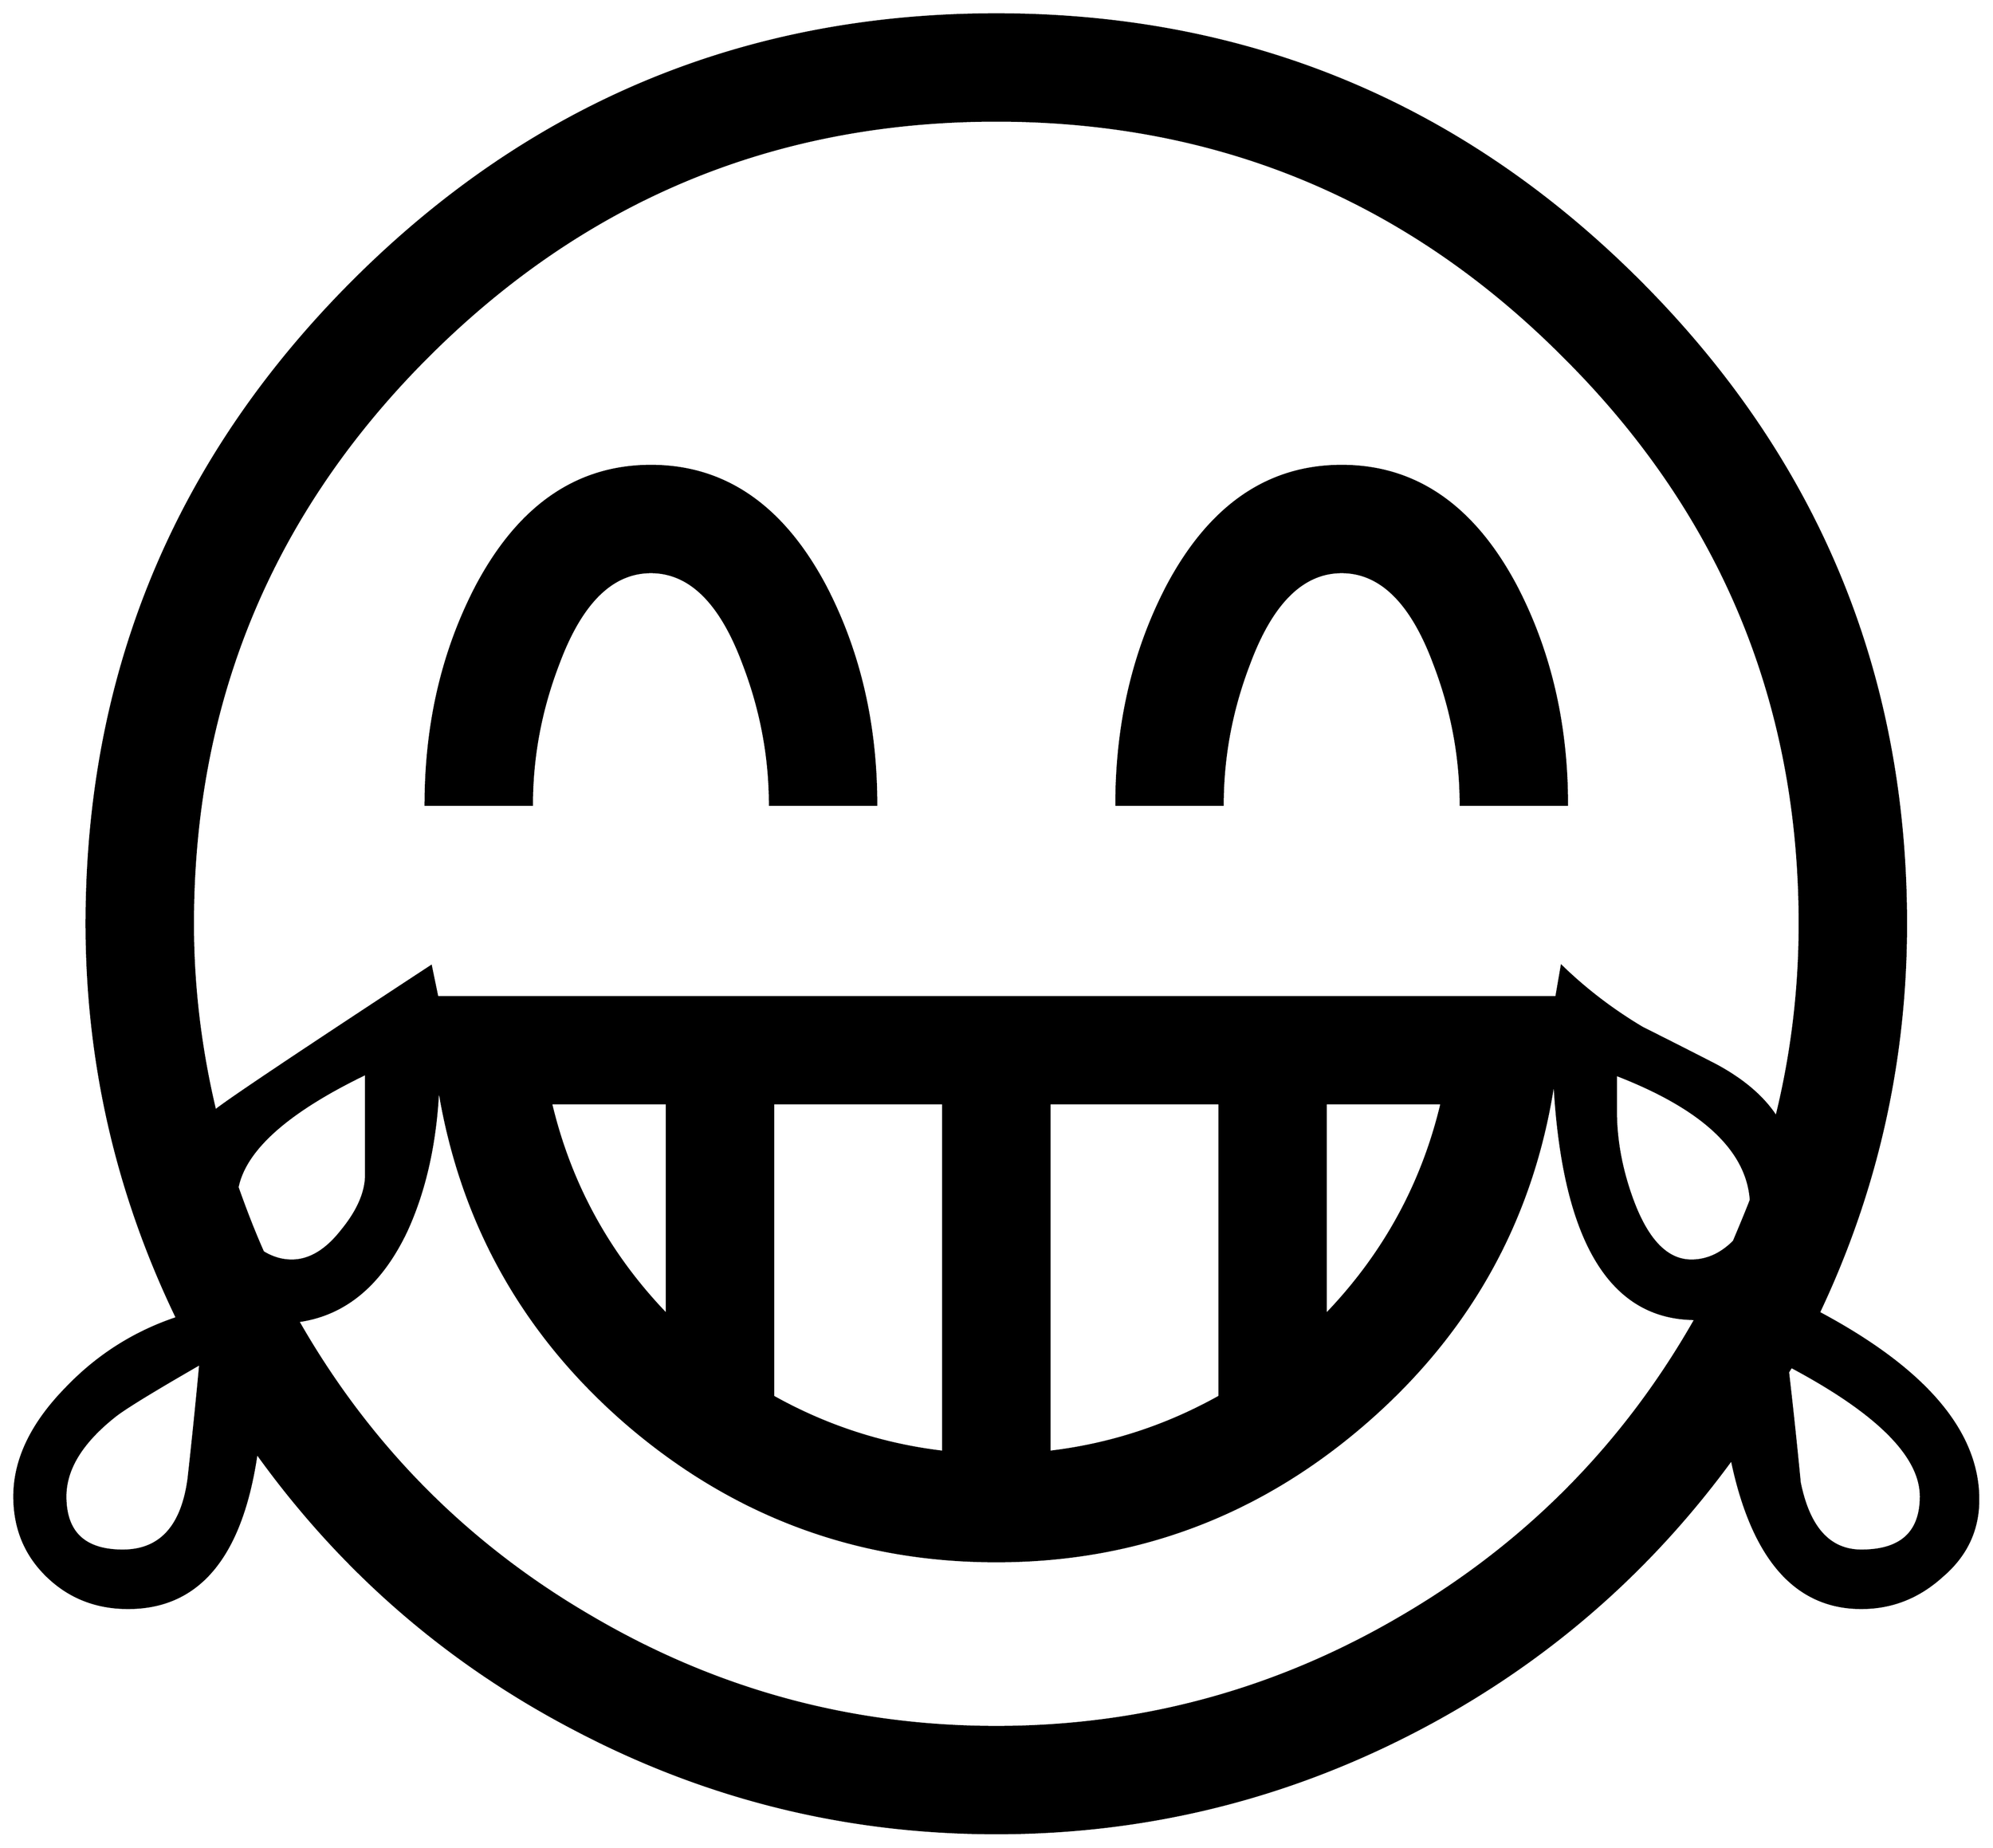 


\begin{tikzpicture}[y=0.80pt, x=0.80pt, yscale=-1.0, xscale=1.0, inner sep=0pt, outer sep=0pt]
\begin{scope}[shift={(100.0,1706.0)},nonzero rule]
  \path[draw=.,fill=.,line width=1.600pt] (1930.0,-40.0) .. controls
    (1930.0,-11.333) and (1918.667,12.667) .. (1896.0,32.0) ..
    controls (1874.0,52.0) and (1848.667,62.0) .. (1820.0,62.0) ..
    controls (1758.0,62.0) and (1717.333,15.333) .. (1698.0,-78.0)
    .. controls (1618.667,30.667) and (1519.333,116.0) ..
    (1400.0,178.0) .. controls (1276.667,242.0) and (1145.333,274.0)
    .. (1006.0,274.0) .. controls (865.333,274.0) and
    (733.0,241.333) .. (609.0,176.0) .. controls (489.0,113.333) and
    (389.333,26.667) .. (310.0,-84.0) .. controls (296.0,13.333) and
    (255.667,62.0) .. (189.0,62.0) .. controls (159.0,62.0) and
    (133.667,52.0) .. (113.0,32.0) .. controls (92.333,12.0) and
    (82.0,-13.0) .. (82.0,-43.0) .. controls (82.0,-77.667) and
    (98.333,-111.667) .. (131.0,-145.0) .. controls (160.333,-175.667)
    and (195.0,-197.667) .. (235.0,-211.0) .. controls
    (178.333,-328.333) and (150.0,-452.0) .. (150.0,-582.0) ..
    controls (150.0,-818.0) and (233.667,-1019.667) ..
    (401.0,-1187.0) .. controls (568.333,-1354.333) and
    (770.0,-1438.0) .. (1006.0,-1438.0) .. controls
    (1242.0,-1438.0) and (1443.667,-1354.333) .. (1611.0,-1187.0) ..
    controls (1778.333,-1019.667) and (1862.0,-818.0) ..
    (1862.0,-582.0) .. controls (1862.0,-453.333) and
    (1834.667,-331.333) .. (1780.0,-216.0) .. controls
    (1880.0,-162.667) and (1930.0,-104.0) .. (1930.0,-40.0) --
    cycle(1716.0,-322.0) .. controls (1712.667,-369.333) and
    (1670.333,-408.667) .. (1589.0,-440.0) -- (1589.0,-406.0) ..
    controls (1589.0,-378.0) and (1594.333,-349.667) ..
    (1605.0,-321.0) .. controls (1619.0,-283.667) and
    (1637.333,-265.0) .. (1660.0,-265.0) .. controls
    (1674.667,-265.0) and (1688.0,-271.0) .. (1700.0,-283.0) ..
    controls (1707.333,-300.333) and (1712.667,-313.333) ..
    (1716.0,-322.0) -- cycle(1876.0,-43.0) .. controls
    (1876.0,-81.0) and (1835.333,-121.667) .. (1754.0,-165.0) --
    (1751.0,-160.0) .. controls (1755.0,-125.333) and
    (1758.667,-90.667) .. (1762.0,-56.0) .. controls (1770.667,-13.333)
    and (1790.0,8.0) .. (1820.0,8.0) .. controls (1857.333,8.0)
    and (1876.0,-9.0) .. (1876.0,-43.0) -- cycle(1762.0,-582.0)
    .. controls (1762.0,-790.667) and (1688.0,-968.667) ..
    (1540.0,-1116.0) .. controls (1392.667,-1264.0) and
    (1214.667,-1338.0) .. (1006.0,-1338.0) .. controls
    (797.333,-1338.0) and (619.0,-1264.0) .. (471.0,-1116.0) ..
    controls (323.667,-968.667) and (250.0,-790.667) .. (250.0,-582.0)
    .. controls (250.0,-523.333) and (257.0,-464.667) ..
    (271.0,-406.0) .. controls (280.333,-414.0) and (348.0,-459.333)
    .. (474.0,-542.0) -- (480.0,-513.0) -- (1533.0,-513.0) --
    (1538.0,-542.0) .. controls (1560.667,-520.0) and
    (1586.0,-500.667) .. (1614.0,-484.0) .. controls
    (1636.667,-472.667) and (1659.667,-461.0) .. (1683.0,-449.0) ..
    controls (1709.0,-435.0) and (1728.0,-418.667) ..
    (1740.0,-400.0) .. controls (1754.667,-459.333) and
    (1762.0,-520.0) .. (1762.0,-582.0) -- cycle(1425.0,-413.0)
    -- (1316.0,-413.0) -- (1316.0,-214.0) .. controls
    (1370.667,-270.667) and (1407.0,-337.0) .. (1425.0,-413.0) --
    cycle(1216.0,-137.0) -- (1216.0,-413.0) -- (1056.0,-413.0)
    -- (1056.0,-85.0) .. controls (1112.667,-91.667) and
    (1166.0,-109.0) .. (1216.0,-137.0) -- cycle(1664.0,-210.0)
    .. controls (1582.667,-210.0) and (1538.333,-285.667) ..
    (1531.0,-437.0) .. controls (1512.333,-307.0) and
    (1453.0,-198.667) .. (1353.0,-112.0) .. controls
    (1253.0,-25.333) and (1137.333,18.0) .. (1006.0,18.0) ..
    controls (875.333,18.0) and (760.0,-24.667) .. (660.0,-110.0) ..
    controls (560.667,-195.333) and (501.0,-302.333) .. (481.0,-431.0)
    .. controls (479.0,-378.333) and (469.0,-332.333) ..
    (451.0,-293.0) .. controls (427.0,-242.333) and (393.0,-214.0)
    .. (349.0,-208.0) .. controls (416.333,-90.0) and (508.667,3.0)
    .. (626.0,71.0) .. controls (743.333,139.667) and (870.0,174.0)
    .. (1006.0,174.0) .. controls (1142.0,174.0) and
    (1268.667,139.667) .. (1386.0,71.0) .. controls (1504.0,2.333) and
    (1596.667,-91.333) .. (1664.0,-210.0) -- cycle(956.0,-85.0) --
    (956.0,-413.0) -- (796.0,-413.0) -- (796.0,-137.0) ..
    controls (846.0,-109.0) and (899.333,-91.667) .. (956.0,-85.0)
    -- cycle(696.0,-214.0) -- (696.0,-413.0) -- (587.0,-413.0)
    .. controls (605.0,-337.0) and (641.333,-270.667) ..
    (696.0,-214.0) -- cycle(413.0,-346.0) -- (413.0,-441.0) ..
    controls (339.667,-405.667) and (299.333,-370.0) .. (292.0,-334.0)
    .. controls (300.0,-311.333) and (308.0,-291.0) ..
    (316.0,-273.0) .. controls (324.667,-267.667) and (333.667,-265.0)
    .. (343.0,-265.0) .. controls (359.667,-265.0) and
    (375.333,-274.333) .. (390.0,-293.0) .. controls (405.333,-311.667)
    and (413.0,-329.333) .. (413.0,-346.0) -- cycle(257.0,-168.0)
    .. controls (213.0,-142.667) and (186.333,-126.333) ..
    (177.0,-119.0) .. controls (145.667,-94.333) and (130.0,-69.0)
    .. (130.0,-43.0) .. controls (130.0,-9.0) and (148.0,8.0) ..
    (184.0,8.0) .. controls (219.333,8.0) and (240.0,-14.667) ..
    (246.0,-60.0) .. controls (250.0,-96.0) and (253.667,-132.0)
    .. (257.0,-168.0) -- cycle(1543.0,-694.0) -- (1443.0,-694.0)
    .. controls (1443.0,-739.333) and (1434.667,-783.667) ..
    (1418.0,-827.0) .. controls (1396.667,-884.333) and
    (1367.667,-913.0) .. (1331.0,-913.0) .. controls
    (1294.333,-913.0) and (1265.333,-884.333) .. (1244.0,-827.0) ..
    controls (1227.333,-783.667) and (1219.0,-739.333) ..
    (1219.0,-694.0) -- (1119.0,-694.0) .. controls
    (1119.0,-770.0) and (1135.0,-838.667) .. (1167.0,-900.0) ..
    controls (1207.0,-975.333) and (1261.667,-1013.0) ..
    (1331.0,-1013.0) .. controls (1400.333,-1013.0) and
    (1455.0,-975.333) .. (1495.0,-900.0) .. controls
    (1527.0,-838.667) and (1543.0,-770.0) .. (1543.0,-694.0) --
    cycle(893.0,-694.0) -- (793.0,-694.0) .. controls
    (793.0,-739.333) and (784.667,-783.667) .. (768.0,-827.0) ..
    controls (746.667,-884.333) and (717.667,-913.0) .. (681.0,-913.0)
    .. controls (644.333,-913.0) and (615.333,-884.333) ..
    (594.0,-827.0) .. controls (577.333,-783.667) and (569.0,-739.333)
    .. (569.0,-694.0) -- (469.0,-694.0) .. controls
    (469.0,-770.0) and (485.0,-838.667) .. (517.0,-900.0) ..
    controls (557.0,-975.333) and (611.667,-1013.0) ..
    (681.0,-1013.0) .. controls (750.333,-1013.0) and
    (805.0,-975.333) .. (845.0,-900.0) .. controls (877.0,-838.667)
    and (893.0,-770.0) .. (893.0,-694.0) -- cycle;
\end{scope}

\end{tikzpicture}

